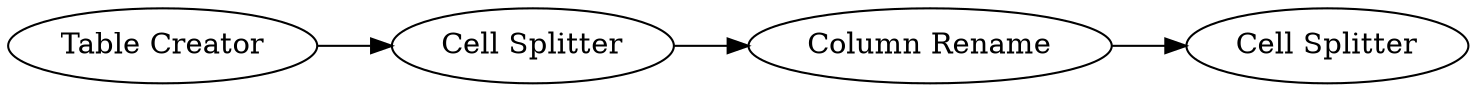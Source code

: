 digraph {
	1 [label="Table Creator"]
	2 [label="Cell Splitter"]
	4 [label="Column Rename"]
	5 [label="Cell Splitter"]
	1 -> 2
	2 -> 4
	4 -> 5
	rankdir=LR
}
